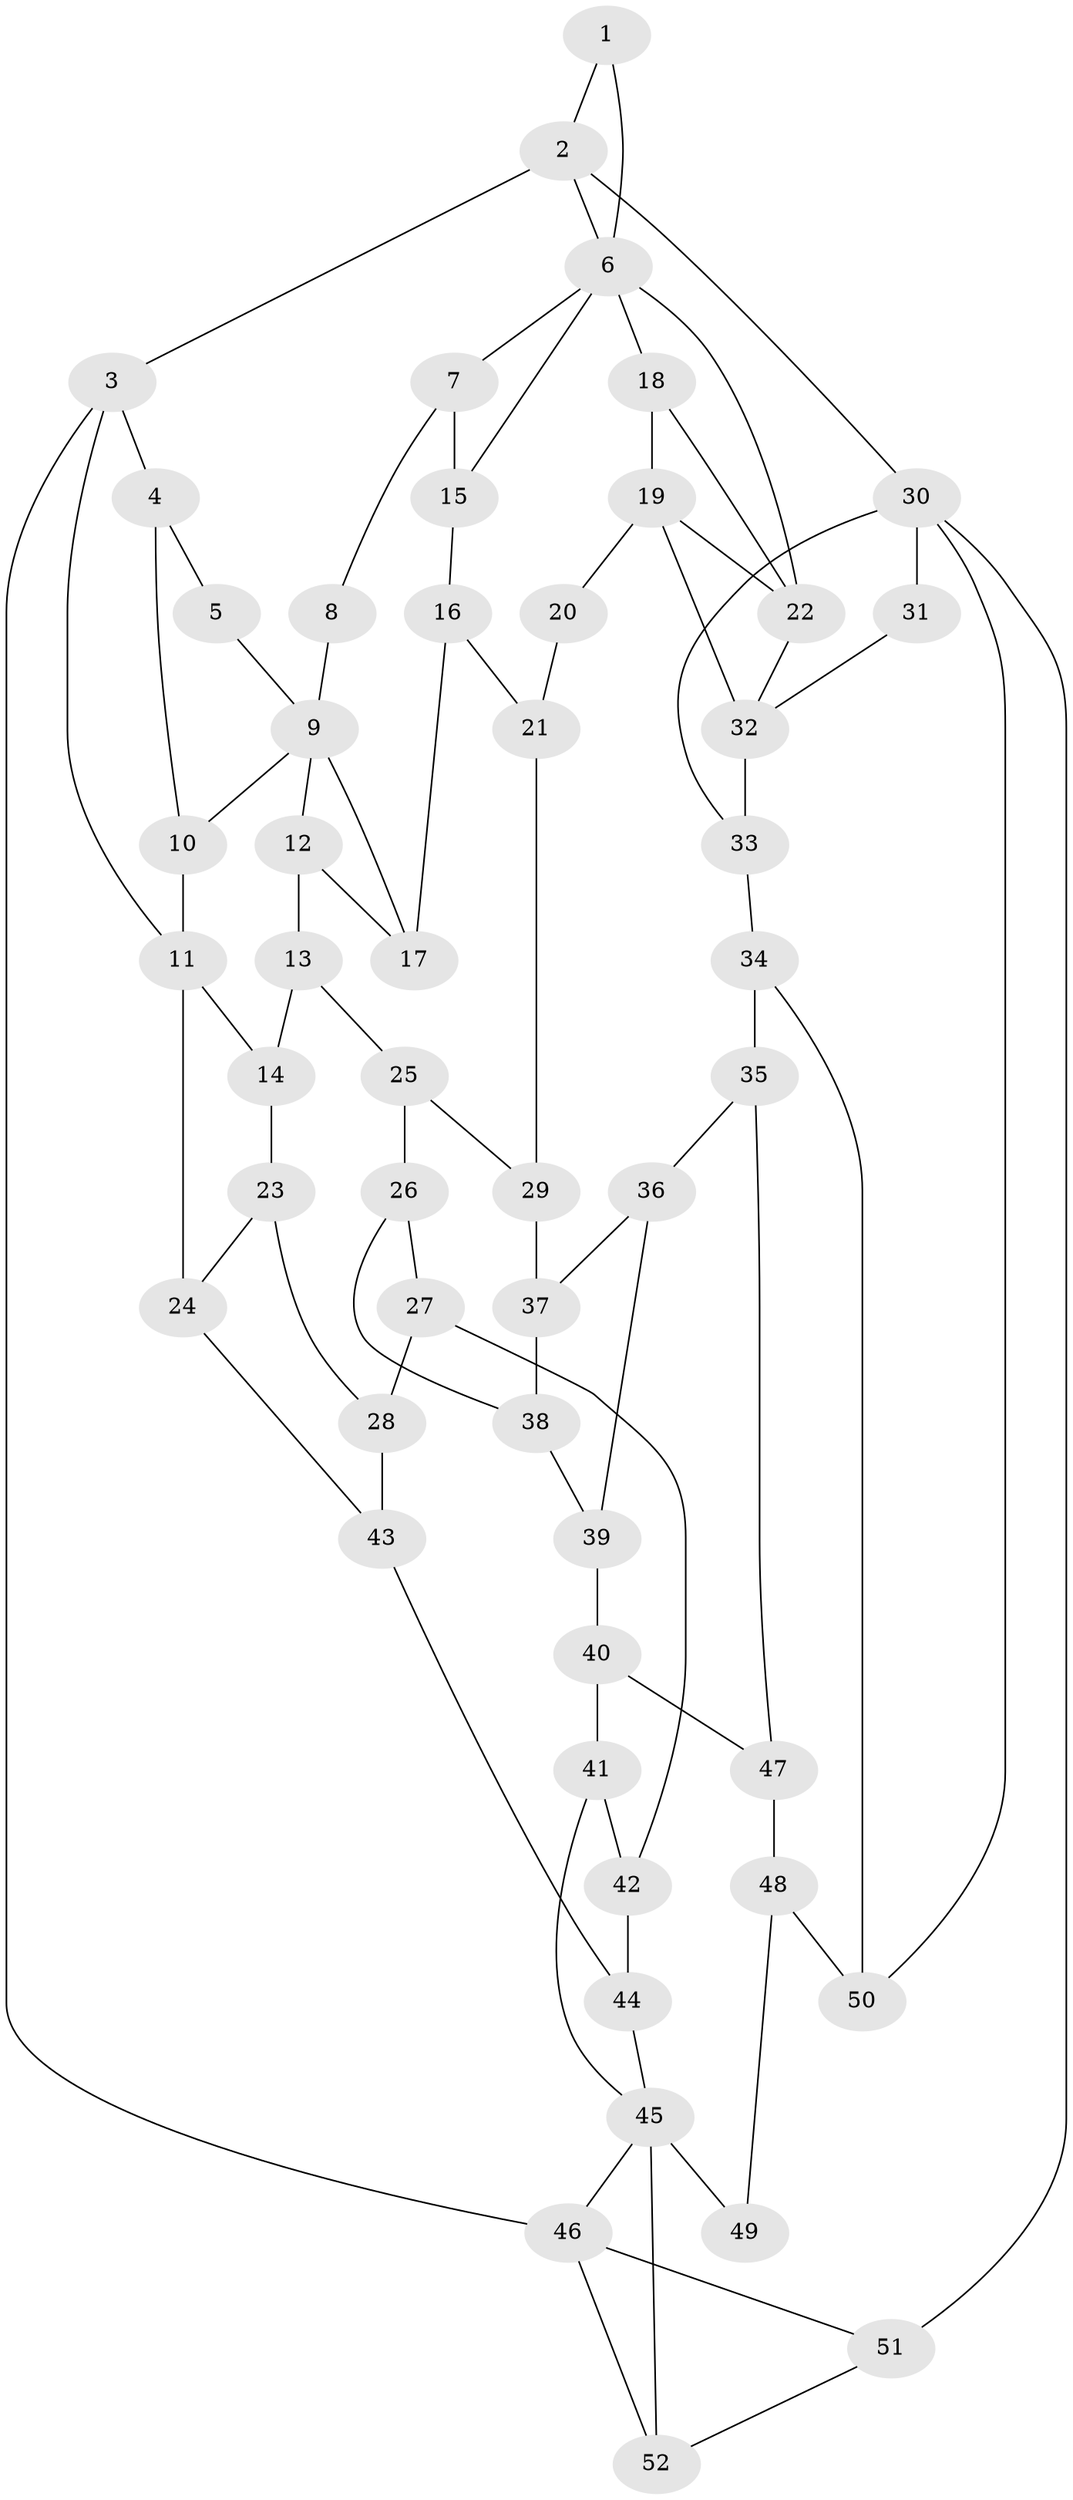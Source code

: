 // original degree distribution, {3: 0.0273972602739726, 5: 0.547945205479452, 6: 0.1917808219178082, 4: 0.2328767123287671}
// Generated by graph-tools (version 1.1) at 2025/54/03/04/25 22:54:43]
// undirected, 52 vertices, 83 edges
graph export_dot {
  node [color=gray90,style=filled];
  1;
  2;
  3;
  4;
  5;
  6;
  7;
  8;
  9;
  10;
  11;
  12;
  13;
  14;
  15;
  16;
  17;
  18;
  19;
  20;
  21;
  22;
  23;
  24;
  25;
  26;
  27;
  28;
  29;
  30;
  31;
  32;
  33;
  34;
  35;
  36;
  37;
  38;
  39;
  40;
  41;
  42;
  43;
  44;
  45;
  46;
  47;
  48;
  49;
  50;
  51;
  52;
  1 -- 2 [weight=1.0];
  1 -- 6 [weight=1.0];
  2 -- 3 [weight=1.0];
  2 -- 6 [weight=1.0];
  2 -- 30 [weight=1.0];
  3 -- 4 [weight=1.0];
  3 -- 11 [weight=1.0];
  3 -- 46 [weight=1.0];
  4 -- 5 [weight=1.0];
  4 -- 10 [weight=1.0];
  5 -- 9 [weight=1.0];
  6 -- 7 [weight=1.0];
  6 -- 15 [weight=1.0];
  6 -- 18 [weight=1.0];
  6 -- 22 [weight=1.0];
  7 -- 8 [weight=1.0];
  7 -- 15 [weight=1.0];
  8 -- 9 [weight=2.0];
  9 -- 10 [weight=1.0];
  9 -- 12 [weight=1.0];
  9 -- 17 [weight=1.0];
  10 -- 11 [weight=1.0];
  11 -- 14 [weight=1.0];
  11 -- 24 [weight=1.0];
  12 -- 13 [weight=1.0];
  12 -- 17 [weight=1.0];
  13 -- 14 [weight=1.0];
  13 -- 25 [weight=1.0];
  14 -- 23 [weight=1.0];
  15 -- 16 [weight=1.0];
  16 -- 17 [weight=1.0];
  16 -- 21 [weight=1.0];
  18 -- 19 [weight=1.0];
  18 -- 22 [weight=1.0];
  19 -- 20 [weight=2.0];
  19 -- 22 [weight=1.0];
  19 -- 32 [weight=2.0];
  20 -- 21 [weight=1.0];
  21 -- 29 [weight=1.0];
  22 -- 32 [weight=1.0];
  23 -- 24 [weight=1.0];
  23 -- 28 [weight=1.0];
  24 -- 43 [weight=1.0];
  25 -- 26 [weight=1.0];
  25 -- 29 [weight=1.0];
  26 -- 27 [weight=1.0];
  26 -- 38 [weight=1.0];
  27 -- 28 [weight=1.0];
  27 -- 42 [weight=1.0];
  28 -- 43 [weight=1.0];
  29 -- 37 [weight=1.0];
  30 -- 31 [weight=2.0];
  30 -- 33 [weight=1.0];
  30 -- 50 [weight=1.0];
  30 -- 51 [weight=2.0];
  31 -- 32 [weight=1.0];
  32 -- 33 [weight=1.0];
  33 -- 34 [weight=1.0];
  34 -- 35 [weight=1.0];
  34 -- 50 [weight=1.0];
  35 -- 36 [weight=1.0];
  35 -- 47 [weight=1.0];
  36 -- 37 [weight=1.0];
  36 -- 39 [weight=1.0];
  37 -- 38 [weight=1.0];
  38 -- 39 [weight=1.0];
  39 -- 40 [weight=1.0];
  40 -- 41 [weight=1.0];
  40 -- 47 [weight=1.0];
  41 -- 42 [weight=1.0];
  41 -- 45 [weight=1.0];
  42 -- 44 [weight=1.0];
  43 -- 44 [weight=1.0];
  44 -- 45 [weight=1.0];
  45 -- 46 [weight=1.0];
  45 -- 49 [weight=2.0];
  45 -- 52 [weight=1.0];
  46 -- 51 [weight=1.0];
  46 -- 52 [weight=1.0];
  47 -- 48 [weight=1.0];
  48 -- 49 [weight=1.0];
  48 -- 50 [weight=1.0];
  51 -- 52 [weight=1.0];
}
